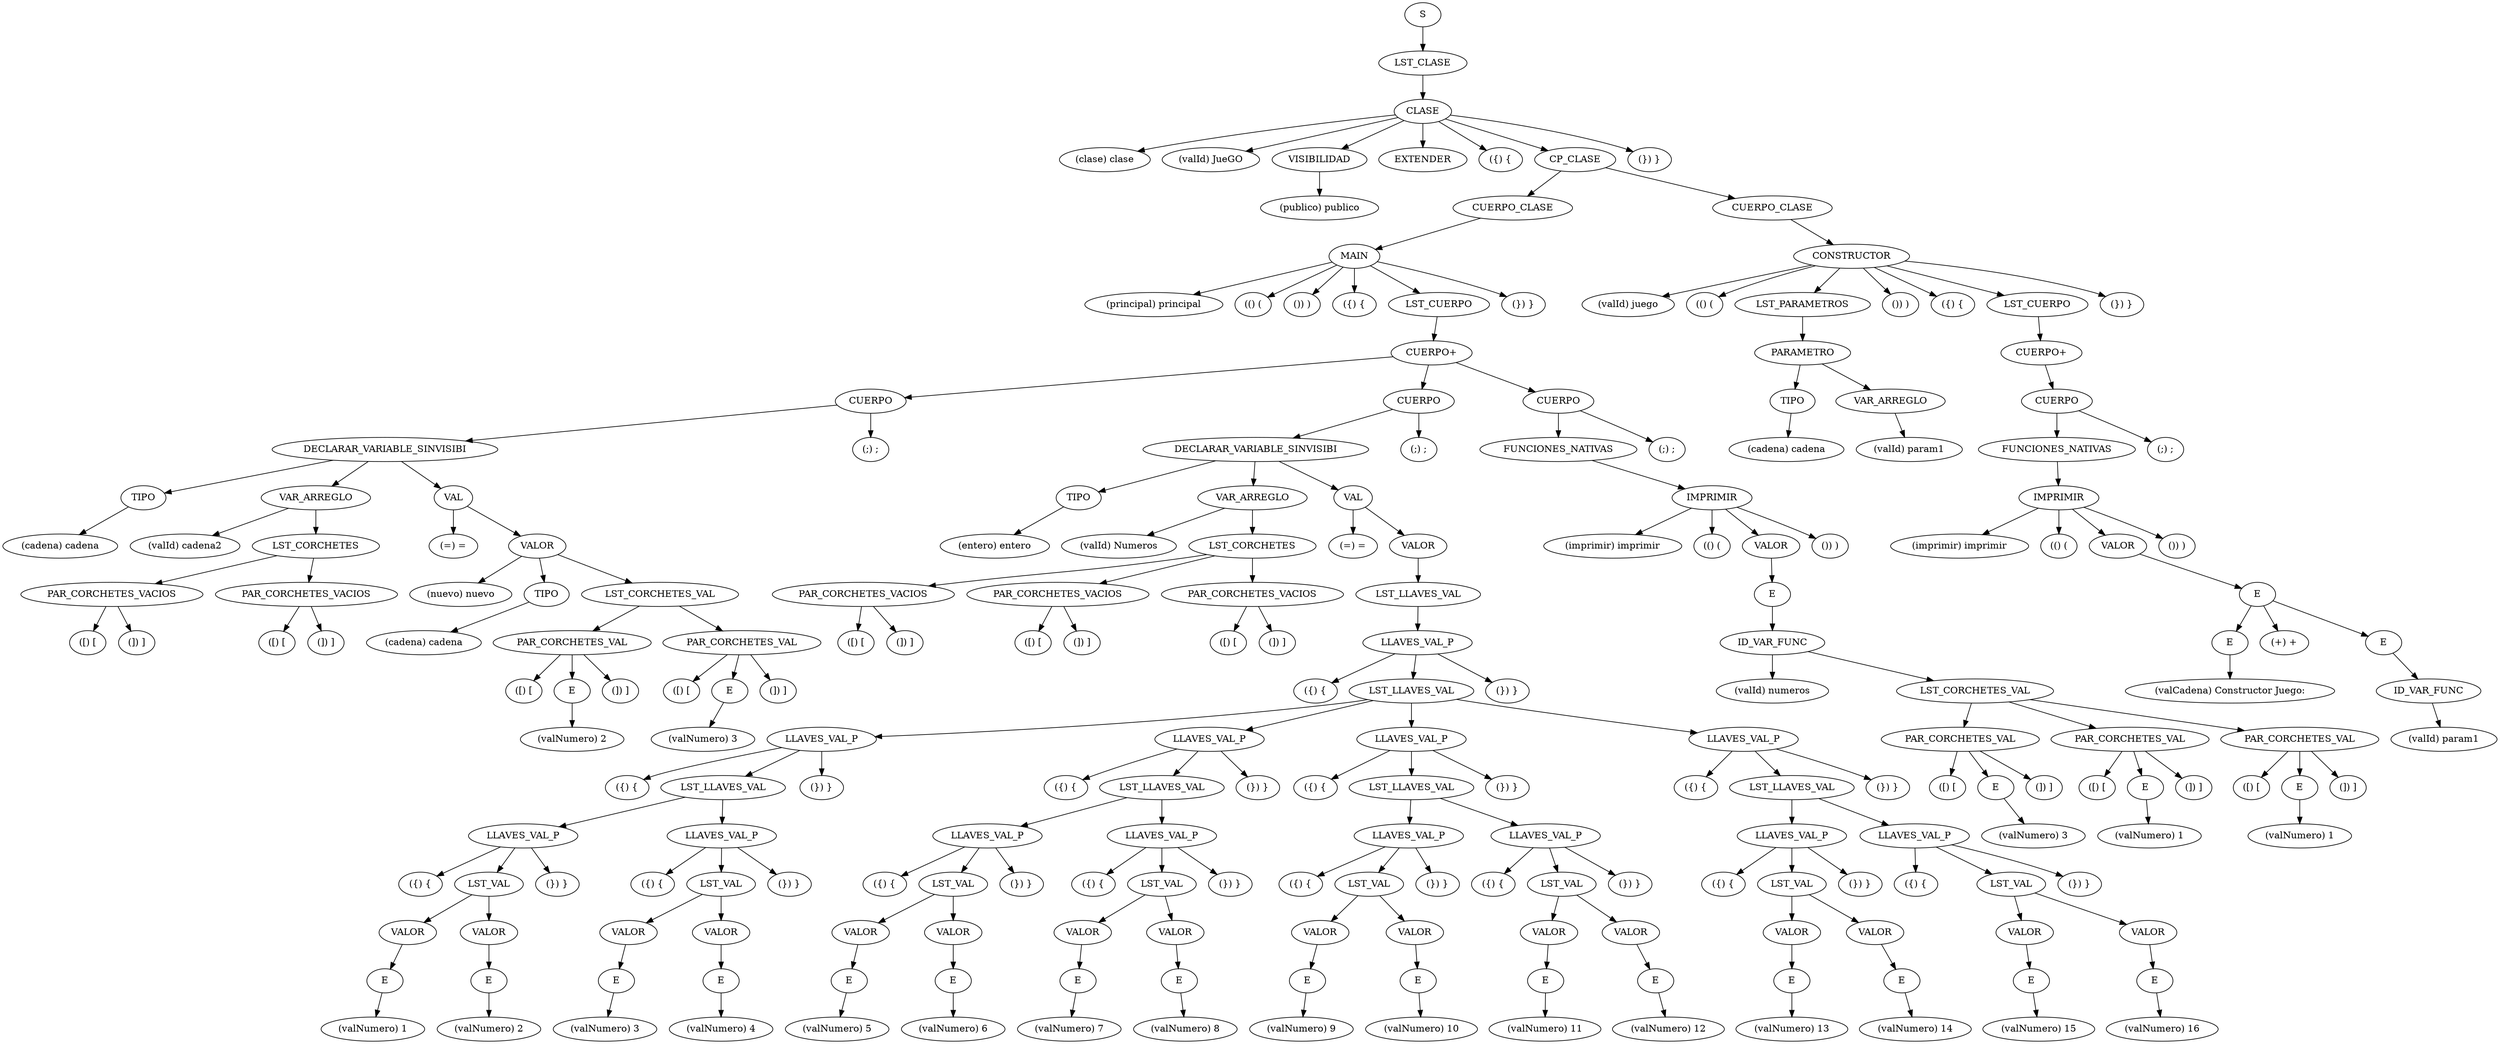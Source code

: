 digraph G{
28842926[label="S"];
28842926->58259743;
58259743[label="LST_CLASE"];
58259743->54575646;
54575646[label="CLASE"];
54575646->21418771;
21418771[label="(clase) clase"];
54575646->58551215;
58551215[label="(valId) JueGO"];
54575646->57198891;
57198891[label="VISIBILIDAD"];
57198891->45027976;
45027976[label="(publico) publico"];
54575646->2598608;
2598608[label="EXTENDER"];
54575646->23387474;
23387474[label="({) {"];
54575646->9160681;
9160681[label="CP_CLASE"];
9160681->15337269;
15337269[label="CUERPO_CLASE"];
15337269->3817695;
3817695[label="MAIN"];
3817695->34359256;
34359256[label="(principal) principal"];
3817695->40797849;
40797849[label="(() ("];
3817695->31636323;
31636323[label="()) )"];
3817695->16291455;
16291455[label="({) {"];
3817695->12405375;
12405375[label="LST_CUERPO"];
12405375->44539515;
44539515[label="CUERPO+"];
44539515->65311315;
65311315[label="CUERPO"];
65311315->50930930;
50930930[label="DECLARAR_VARIABLE_SINVISIBI"];
50930930->55725192;
55725192[label="TIPO"];
55725192->31764686;
31764686[label="(cadena) cadena"];
50930930->17446726;
17446726[label="VAR_ARREGLO"];
17446726->22802807;
22802807[label="(valId) cadena2"];
17446726->3898676;
3898676[label="LST_CORCHETES"];
3898676->35088084;
35088084[label="PAR_CORCHETES_VACIOS"];
35088084->47357306;
47357306[label="([) ["];
35088084->23562574;
23562574[label="(]) ]"];
3898676->10736577;
10736577[label="PAR_CORCHETES_VACIOS"];
10736577->29520332;
29520332[label="([) ["];
10736577->64356400;
64356400[label="(]) ]"];
50930930->42336695;
42336695[label="VAL"];
42336695->45485936;
45485936[label="(=) ="];
42336695->6720246;
6720246[label="VALOR"];
6720246->60482217;
60482217[label="(nuevo) nuevo"];
6720246->7469042;
7469042[label="TIPO"];
7469042->112514;
112514[label="(cadena) cadena"];
6720246->1012626;
1012626[label="LST_CORCHETES_VAL"];
1012626->9113635;
9113635[label="PAR_CORCHETES_VAL"];
9113635->14913854;
14913854[label="([) ["];
9113635->6965;
6965[label="E"];
6965->62687;
62687[label="(valNumero) 2"];
9113635->564191;
564191[label="(]) ]"];
1012626->5077725;
5077725[label="PAR_CORCHETES_VAL"];
5077725->45699530;
45699530[label="([) ["];
5077725->8642591;
8642591[label="E"];
8642591->10674462;
10674462[label="(valNumero) 3"];
5077725->28961294;
28961294[label="(]) ]"];
65311315->59325057;
59325057[label="(;) ;"];
44539515->64163473;
64163473[label="CUERPO"];
64163473->40600350;
40600350[label="DECLARAR_VARIABLE_SINVISIBI"];
40600350->29858833;
29858833[label="TIPO"];
29858833->294043;
294043[label="(entero) entero"];
40600350->2646389;
2646389[label="VAR_ARREGLO"];
2646389->23817504;
23817504[label="(valId) Numeros"];
2646389->13030950;
13030950[label="LST_CORCHETES"];
13030950->50169686;
50169686[label="PAR_CORCHETES_VACIOS"];
50169686->48873995;
48873995[label="([) ["];
50169686->37212772;
37212772[label="(]) ]"];
13030950->66479500;
66479500[label="PAR_CORCHETES_VACIOS"];
66479500->61444595;
61444595[label="([) ["];
66479500->16130451;
16130451[label="(]) ]"];
13030950->10956331;
10956331[label="PAR_CORCHETES_VACIOS"];
10956331->31498117;
31498117[label="([) ["];
10956331->15047603;
15047603[label="(]) ]"];
40600350->1210700;
1210700[label="VAL"];
1210700->10896307;
10896307[label="(=) ="];
1210700->30957904;
30957904[label="VALOR"];
30957904->10185684;
10185684[label="LST_LLAVES_VAL"];
10185684->24562296;
24562296[label="LLAVES_VAL_P"];
24562296->19734077;
19734077[label="({) {"];
24562296->43388973;
43388973[label="LST_LLAVES_VAL"];
43388973->54956439;
54956439[label="LLAVES_VAL_P"];
54956439->24845910;
24845910[label="({) {"];
54956439->22286602;
22286602[label="LST_LLAVES_VAL"];
22286602->66361692;
66361692[label="LLAVES_VAL_P"];
66361692->60384317;
60384317[label="({) {"];
66361692->6587942;
6587942[label="LST_VAL"];
6587942->59291480;
59291480[label="VALOR"];
59291480->63861276;
63861276[label="E"];
63861276->37880580;
37880580[label="(valNumero) 1"];
6587942->5380904;
5380904[label="VALOR"];
5380904->48428136;
48428136[label="E"];
48428136->33200047;
33200047[label="(valNumero) 2"];
66361692->30364973;
30364973[label="(}) }"];
22286602->4849307;
4849307[label="LLAVES_VAL_P"];
4849307->43643771;
43643771[label="({) {"];
4849307->57249620;
57249620[label="LST_VAL"];
57249620->45484537;
45484537[label="VALOR"];
45484537->6707649;
6707649[label="E"];
6707649->60368847;
60368847[label="(valNumero) 3"];
57249620->6448715;
6448715[label="VALOR"];
6448715->58038438;
58038438[label="E"];
58038438->52583897;
52583897[label="(valNumero) 4"];
4849307->3493029;
3493029[label="(}) }"];
54956439->31437268;
31437268[label="(}) }"];
43388973->14499957;
14499957[label="LLAVES_VAL_P"];
14499957->63390755;
63390755[label="({) {"];
14499957->33645886;
33645886[label="LST_LLAVES_VAL"];
33645886->34377519;
34377519[label="LLAVES_VAL_P"];
34377519->40962215;
40962215[label="({) {"];
34377519->33115615;
33115615[label="LST_VAL"];
33115615->29605080;
29605080[label="VALOR"];
29605080->65119131;
65119131[label="E"];
65119131->49201274;
49201274[label="(valNumero) 5"];
33115615->40158284;
40158284[label="VALOR"];
40158284->25880244;
25880244[label="E"];
25880244->31595610;
31595610[label="(valNumero) 6"];
34377519->15925039;
15925039[label="(}) }"];
33645886->9107628;
9107628[label="LLAVES_VAL_P"];
9107628->14859795;
14859795[label="({) {"];
9107628->66629291;
66629291[label="LST_VAL"];
66629291->62792710;
62792710[label="VALOR"];
62792710->28263486;
28263486[label="E"];
28263486->53044787;
53044787[label="(valNumero) 7"];
66629291->7641038;
7641038[label="VALOR"];
7641038->1660480;
1660480[label="E"];
1660480->14944322;
14944322[label="(valNumero) 8"];
9107628->281173;
281173[label="(}) }"];
14499957->2530563;
2530563[label="(}) }"];
43388973->22775067;
22775067[label="LLAVES_VAL_P"];
22775067->3649016;
3649016[label="({) {"];
22775067->32841145;
32841145[label="LST_LLAVES_VAL"];
32841145->27134857;
27134857[label="LLAVES_VAL_P"];
27134857->42887128;
42887128[label="({) {"];
27134857->50439840;
50439840[label="LST_VAL"];
50439840->51305376;
51305376[label="VALOR"];
51305376->59095202;
59095202[label="E"];
59095202->62094776;
62094776[label="(valNumero) 9"];
50439840->21982073;
21982073[label="VALOR"];
21982073->63620936;
63620936[label="E"];
63620936->35717517;
35717517[label="(valNumero) 10"];
27134857->53022201;
53022201[label="(}) }"];
32841145->7437765;
7437765[label="LLAVES_VAL_P"];
7437765->66939890;
66939890[label="({) {"];
7437765->65588106;
65588106[label="LST_VAL"];
65588106->53422044;
53422044[label="VALOR"];
53422044->11036355;
11036355[label="E"];
11036355->32218335;
32218335[label="(valNumero) 11"];
65588106->21529561;
21529561[label="VALOR"];
21529561->59548322;
59548322[label="E"];
59548322->66172851;
66172851[label="(valNumero) 12"];
7437765->58684749;
58684749[label="(}) }"];
22775067->58400697;
58400697[label="(}) }"];
43388973->55844233;
55844233[label="LLAVES_VAL_P"];
55844233->32836053;
32836053[label="({) {"];
55844233->27089021;
27089021[label="LST_LLAVES_VAL"];
27089021->42474604;
42474604[label="LLAVES_VAL_P"];
42474604->46727122;
46727122[label="({) {"];
42474604->17890920;
17890920[label="LST_VAL"];
17890920->26800560;
26800560[label="VALOR"];
26800560->39878449;
39878449[label="E"];
39878449->23361726;
23361726[label="(valNumero) 13"];
17890920->8928942;
8928942[label="VALOR"];
8928942->13251620;
13251620[label="E"];
13251620->52155720;
52155720[label="(valNumero) 14"];
42474604->66748299;
66748299[label="(}) }"];
27089021->63863782;
63863782[label="LLAVES_VAL_P"];
63863782->37903130;
37903130[label="({) {"];
63863782->5583857;
5583857[label="LST_VAL"];
5583857->50254714;
50254714[label="VALOR"];
50254714->49639248;
49639248[label="E"];
49639248->44100051;
44100051[label="(valNumero) 15"];
5583857->61356140;
61356140[label="VALOR"];
61356140->15334348;
15334348[label="E"];
15334348->3791404;
3791404[label="(valNumero) 16"];
63863782->34122637;
34122637[label="(}) }"];
55844233->38668280;
38668280[label="(}) }"];
24562296->12470207;
12470207[label="(}) }"];
64163473->45123001;
45123001[label="(;) ;"];
44539515->3453833;
3453833[label="CUERPO"];
3453833->31084503;
31084503[label="FUNCIONES_NATIVAS"];
31084503->11325076;
11325076[label="IMPRIMIR"];
11325076->34816825;
34816825[label="(imprimir) imprimir"];
11325076->44915976;
44915976[label="(() ("];
11325076->1590600;
1590600[label="VALOR"];
1590600->14315403;
14315403[label="E"];
14315403->61729771;
61729771[label="ID_VAR_FUNC"];
61729771->18697032;
18697032[label="(valId) numeros"];
61729771->34055563;
34055563[label="LST_CORCHETES_VAL"];
34055563->38064613;
38064613[label="PAR_CORCHETES_VAL"];
38064613->7037199;
7037199[label="([) ["];
38064613->63334794;
63334794[label="E"];
63334794->33142240;
33142240[label="(valNumero) 3"];
38064613->29844704;
29844704[label="(]) ]"];
34055563->166885;
166885[label="PAR_CORCHETES_VAL"];
166885->1501966;
1501966[label="([) ["];
166885->13517702;
13517702[label="E"];
13517702->54550461;
54550461[label="(valNumero) 1"];
166885->21192109;
21192109[label="(]) ]"];
34055563->56511253;
56511253[label="PAR_CORCHETES_VAL"];
56511253->38839231;
38839231[label="([) ["];
56511253->14008765;
14008765[label="E"];
14008765->58970022;
58970022[label="(valNumero) 1"];
56511253->60968157;
60968157[label="(]) ]"];
11325076->11842506;
11842506[label="()) )"];
3453833->39473694;
39473694[label="(;) ;"];
3817695->19718930;
19718930[label="(}) }"];
9160681->43252647;
43252647[label="CUERPO_CLASE"];
43252647->53729511;
53729511[label="CONSTRUCTOR"];
53729511->13803553;
13803553[label="(valId) juego"];
53729511->57123120;
57123120[label="(() ("];
53729511->44346036;
44346036[label="LST_PARAMETROS"];
44346036->63570006;
63570006[label="PARAMETRO"];
63570006->35259143;
35259143[label="TIPO"];
35259143->48896832;
48896832[label="(cadena) cadena"];
63570006->37418306;
37418306[label="VAR_ARREGLO"];
37418306->1220438;
1220438[label="(valId) param1"];
53729511->10983950;
10983950[label="()) )"];
53729511->31746690;
31746690[label="({) {"];
53729511->17284754;
17284754[label="LST_CUERPO"];
17284754->21345065;
21345065[label="CUERPO+"];
21345065->57887863;
57887863[label="CUERPO"];
57887863->51228725;
51228725[label="FUNCIONES_NATIVAS"];
51228725->58405349;
58405349[label="IMPRIMIR"];
58405349->55886094;
55886094[label="(imprimir) imprimir"];
58405349->33212803;
33212803[label="(() ("];
58405349->30479771;
30479771[label="VALOR"];
30479771->5882489;
5882489[label="E"];
5882489->52942405;
52942405[label="E"];
52942405->6719600;
6719600[label="(valCadena) Constructor Juego:"];
5882489->60476403;
60476403[label="(+) +"];
5882489->7416719;
7416719[label="E"];
7416719->66750478;
66750478[label="ID_VAR_FUNC"];
66750478->63883391;
63883391[label="(valId) param1"];
58405349->38079613;
38079613[label="()) )"];
57887863->7172200;
7172200[label="(;) ;"];
53729511->64549801;
64549801[label="(}) }"];
54575646->44077297;
44077297[label="(}) }"];
}
